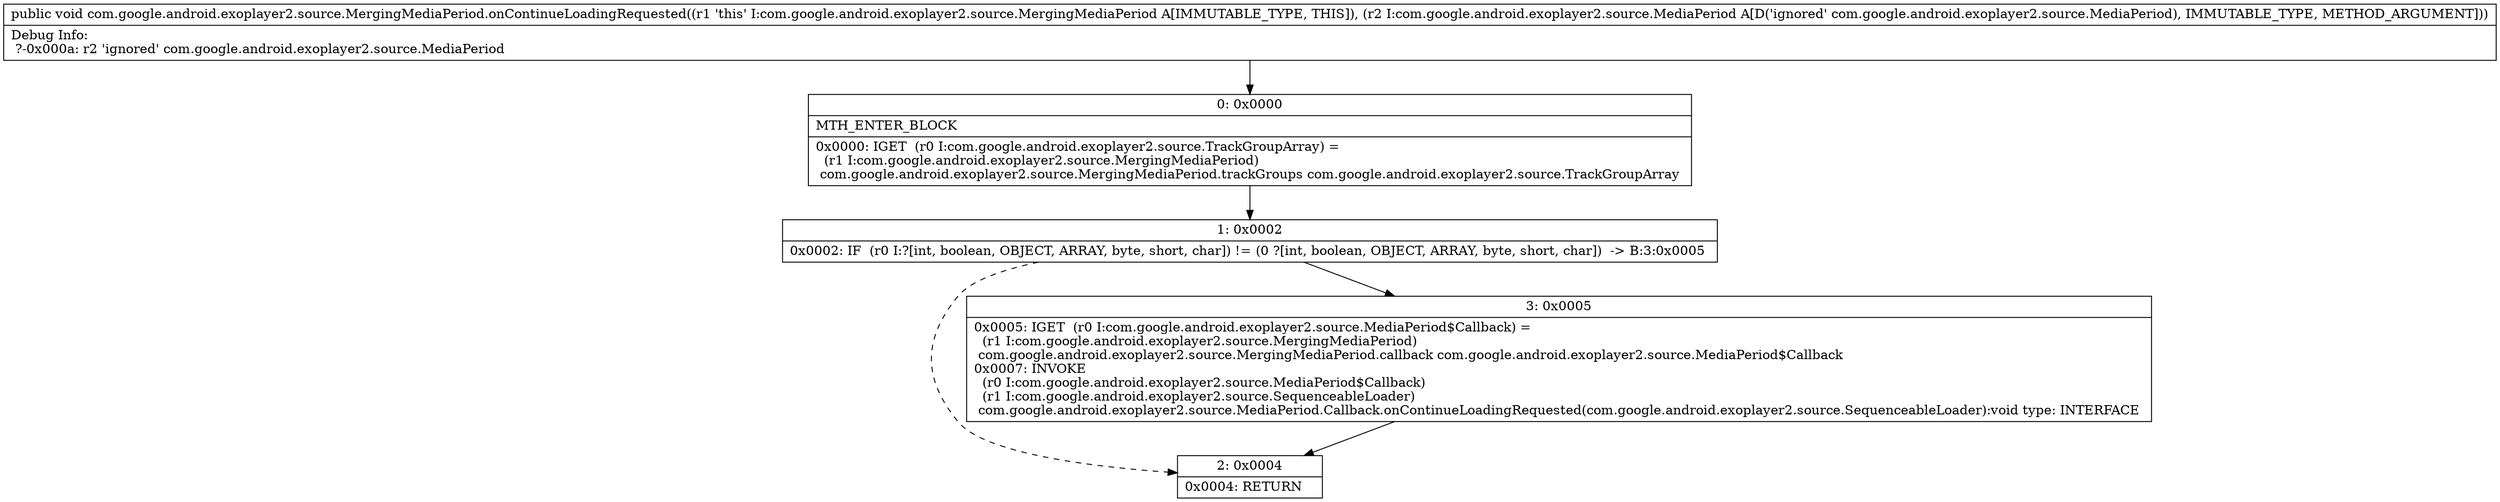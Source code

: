 digraph "CFG forcom.google.android.exoplayer2.source.MergingMediaPeriod.onContinueLoadingRequested(Lcom\/google\/android\/exoplayer2\/source\/MediaPeriod;)V" {
Node_0 [shape=record,label="{0\:\ 0x0000|MTH_ENTER_BLOCK\l|0x0000: IGET  (r0 I:com.google.android.exoplayer2.source.TrackGroupArray) = \l  (r1 I:com.google.android.exoplayer2.source.MergingMediaPeriod)\l com.google.android.exoplayer2.source.MergingMediaPeriod.trackGroups com.google.android.exoplayer2.source.TrackGroupArray \l}"];
Node_1 [shape=record,label="{1\:\ 0x0002|0x0002: IF  (r0 I:?[int, boolean, OBJECT, ARRAY, byte, short, char]) != (0 ?[int, boolean, OBJECT, ARRAY, byte, short, char])  \-\> B:3:0x0005 \l}"];
Node_2 [shape=record,label="{2\:\ 0x0004|0x0004: RETURN   \l}"];
Node_3 [shape=record,label="{3\:\ 0x0005|0x0005: IGET  (r0 I:com.google.android.exoplayer2.source.MediaPeriod$Callback) = \l  (r1 I:com.google.android.exoplayer2.source.MergingMediaPeriod)\l com.google.android.exoplayer2.source.MergingMediaPeriod.callback com.google.android.exoplayer2.source.MediaPeriod$Callback \l0x0007: INVOKE  \l  (r0 I:com.google.android.exoplayer2.source.MediaPeriod$Callback)\l  (r1 I:com.google.android.exoplayer2.source.SequenceableLoader)\l com.google.android.exoplayer2.source.MediaPeriod.Callback.onContinueLoadingRequested(com.google.android.exoplayer2.source.SequenceableLoader):void type: INTERFACE \l}"];
MethodNode[shape=record,label="{public void com.google.android.exoplayer2.source.MergingMediaPeriod.onContinueLoadingRequested((r1 'this' I:com.google.android.exoplayer2.source.MergingMediaPeriod A[IMMUTABLE_TYPE, THIS]), (r2 I:com.google.android.exoplayer2.source.MediaPeriod A[D('ignored' com.google.android.exoplayer2.source.MediaPeriod), IMMUTABLE_TYPE, METHOD_ARGUMENT]))  | Debug Info:\l  ?\-0x000a: r2 'ignored' com.google.android.exoplayer2.source.MediaPeriod\l}"];
MethodNode -> Node_0;
Node_0 -> Node_1;
Node_1 -> Node_2[style=dashed];
Node_1 -> Node_3;
Node_3 -> Node_2;
}

